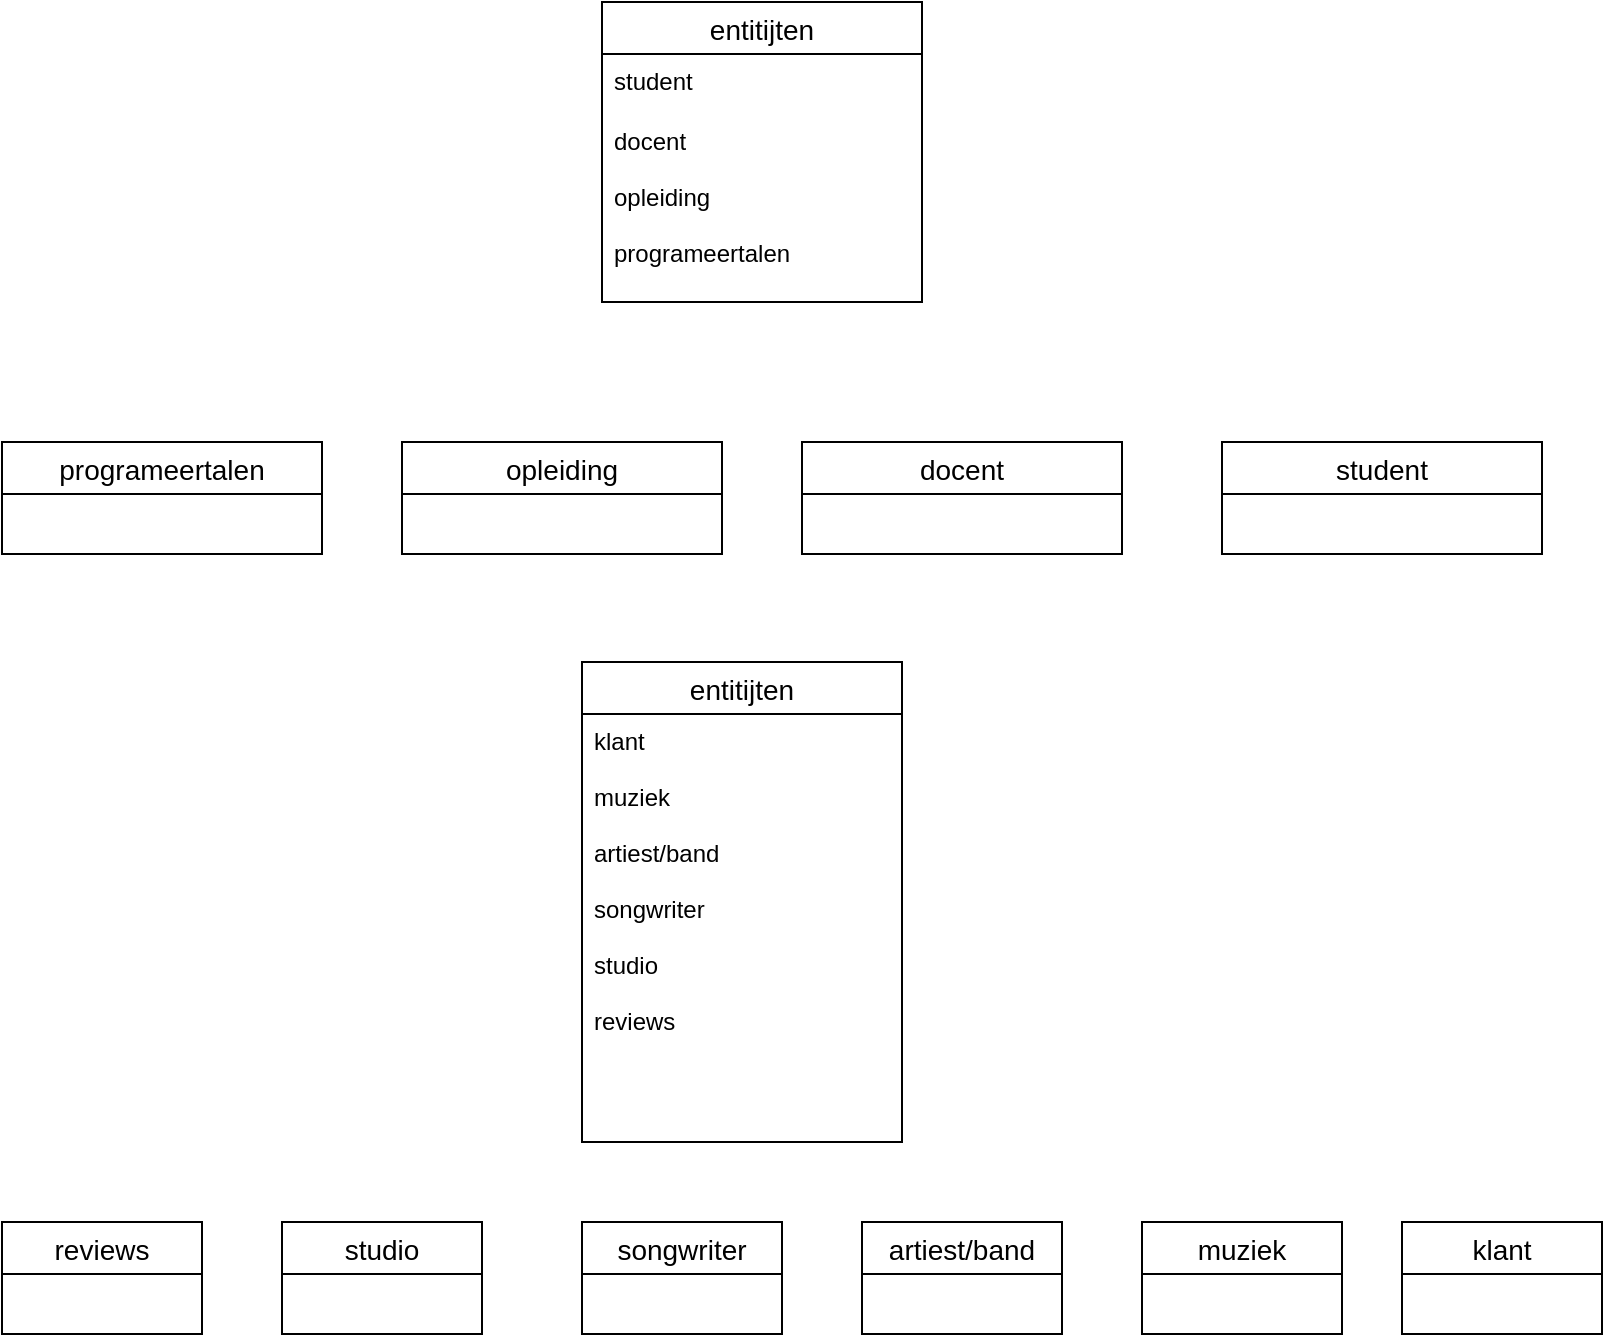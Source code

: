 <mxfile version="20.8.16" type="device"><diagram name="Page-1" id="WznfGdgVT8G9aPEJZfTo"><mxGraphModel dx="1434" dy="836" grid="1" gridSize="10" guides="1" tooltips="1" connect="1" arrows="1" fold="1" page="1" pageScale="1" pageWidth="850" pageHeight="1100" math="0" shadow="0"><root><mxCell id="0"/><mxCell id="1" parent="0"/><mxCell id="jWfr1bHtvmExh_OO1WHH-2" value="entitijten" style="swimlane;fontStyle=0;childLayout=stackLayout;horizontal=1;startSize=26;horizontalStack=0;resizeParent=1;resizeParentMax=0;resizeLast=0;collapsible=1;marginBottom=0;align=center;fontSize=14;" vertex="1" parent="1"><mxGeometry x="330" width="160" height="150" as="geometry"/></mxCell><mxCell id="jWfr1bHtvmExh_OO1WHH-3" value="student" style="text;strokeColor=none;fillColor=none;spacingLeft=4;spacingRight=4;overflow=hidden;rotatable=0;points=[[0,0.5],[1,0.5]];portConstraint=eastwest;fontSize=12;" vertex="1" parent="jWfr1bHtvmExh_OO1WHH-2"><mxGeometry y="26" width="160" height="30" as="geometry"/></mxCell><mxCell id="jWfr1bHtvmExh_OO1WHH-4" value="docent&#10;&#10;opleiding&#10;&#10;programeertalen" style="text;strokeColor=none;fillColor=none;spacingLeft=4;spacingRight=4;overflow=hidden;rotatable=0;points=[[0,0.5],[1,0.5]];portConstraint=eastwest;fontSize=12;" vertex="1" parent="jWfr1bHtvmExh_OO1WHH-2"><mxGeometry y="56" width="160" height="94" as="geometry"/></mxCell><mxCell id="jWfr1bHtvmExh_OO1WHH-6" value="student" style="swimlane;fontStyle=0;childLayout=stackLayout;horizontal=1;startSize=26;horizontalStack=0;resizeParent=1;resizeParentMax=0;resizeLast=0;collapsible=1;marginBottom=0;align=center;fontSize=14;" vertex="1" parent="1"><mxGeometry x="640" y="220" width="160" height="56" as="geometry"/></mxCell><mxCell id="jWfr1bHtvmExh_OO1WHH-10" value="docent" style="swimlane;fontStyle=0;childLayout=stackLayout;horizontal=1;startSize=26;horizontalStack=0;resizeParent=1;resizeParentMax=0;resizeLast=0;collapsible=1;marginBottom=0;align=center;fontSize=14;" vertex="1" parent="1"><mxGeometry x="430" y="220" width="160" height="56" as="geometry"/></mxCell><mxCell id="jWfr1bHtvmExh_OO1WHH-14" value="opleiding" style="swimlane;fontStyle=0;childLayout=stackLayout;horizontal=1;startSize=26;horizontalStack=0;resizeParent=1;resizeParentMax=0;resizeLast=0;collapsible=1;marginBottom=0;align=center;fontSize=14;" vertex="1" parent="1"><mxGeometry x="230" y="220" width="160" height="56" as="geometry"/></mxCell><mxCell id="jWfr1bHtvmExh_OO1WHH-18" value="programeertalen" style="swimlane;fontStyle=0;childLayout=stackLayout;horizontal=1;startSize=26;horizontalStack=0;resizeParent=1;resizeParentMax=0;resizeLast=0;collapsible=1;marginBottom=0;align=center;fontSize=14;" vertex="1" parent="1"><mxGeometry x="30" y="220" width="160" height="56" as="geometry"/></mxCell><mxCell id="jWfr1bHtvmExh_OO1WHH-22" value="entitijten" style="swimlane;fontStyle=0;childLayout=stackLayout;horizontal=1;startSize=26;horizontalStack=0;resizeParent=1;resizeParentMax=0;resizeLast=0;collapsible=1;marginBottom=0;align=center;fontSize=14;" vertex="1" parent="1"><mxGeometry x="320" y="330" width="160" height="240" as="geometry"/></mxCell><mxCell id="jWfr1bHtvmExh_OO1WHH-24" value="klant&#10;&#10;muziek &#10;&#10;artiest/band &#10;&#10;songwriter&#10;&#10;studio&#10;&#10;reviews&#10;" style="text;strokeColor=none;fillColor=none;spacingLeft=4;spacingRight=4;overflow=hidden;rotatable=0;points=[[0,0.5],[1,0.5]];portConstraint=eastwest;fontSize=12;" vertex="1" parent="jWfr1bHtvmExh_OO1WHH-22"><mxGeometry y="26" width="160" height="214" as="geometry"/></mxCell><mxCell id="jWfr1bHtvmExh_OO1WHH-26" value="klant" style="swimlane;fontStyle=0;childLayout=stackLayout;horizontal=1;startSize=26;horizontalStack=0;resizeParent=1;resizeParentMax=0;resizeLast=0;collapsible=1;marginBottom=0;align=center;fontSize=14;" vertex="1" parent="1"><mxGeometry x="730" y="610" width="100" height="56" as="geometry"/></mxCell><mxCell id="jWfr1bHtvmExh_OO1WHH-27" value="muziek" style="swimlane;fontStyle=0;childLayout=stackLayout;horizontal=1;startSize=26;horizontalStack=0;resizeParent=1;resizeParentMax=0;resizeLast=0;collapsible=1;marginBottom=0;align=center;fontSize=14;" vertex="1" parent="1"><mxGeometry x="600" y="610" width="100" height="56" as="geometry"/></mxCell><mxCell id="jWfr1bHtvmExh_OO1WHH-28" value="artiest/band" style="swimlane;fontStyle=0;childLayout=stackLayout;horizontal=1;startSize=26;horizontalStack=0;resizeParent=1;resizeParentMax=0;resizeLast=0;collapsible=1;marginBottom=0;align=center;fontSize=14;" vertex="1" parent="1"><mxGeometry x="460" y="610" width="100" height="56" as="geometry"/></mxCell><mxCell id="jWfr1bHtvmExh_OO1WHH-29" value="songwriter" style="swimlane;fontStyle=0;childLayout=stackLayout;horizontal=1;startSize=26;horizontalStack=0;resizeParent=1;resizeParentMax=0;resizeLast=0;collapsible=1;marginBottom=0;align=center;fontSize=14;" vertex="1" parent="1"><mxGeometry x="320" y="610" width="100" height="56" as="geometry"/></mxCell><mxCell id="jWfr1bHtvmExh_OO1WHH-30" value="studio" style="swimlane;fontStyle=0;childLayout=stackLayout;horizontal=1;startSize=26;horizontalStack=0;resizeParent=1;resizeParentMax=0;resizeLast=0;collapsible=1;marginBottom=0;align=center;fontSize=14;" vertex="1" parent="1"><mxGeometry x="170" y="610" width="100" height="56" as="geometry"/></mxCell><mxCell id="jWfr1bHtvmExh_OO1WHH-31" value="reviews" style="swimlane;fontStyle=0;childLayout=stackLayout;horizontal=1;startSize=26;horizontalStack=0;resizeParent=1;resizeParentMax=0;resizeLast=0;collapsible=1;marginBottom=0;align=center;fontSize=14;" vertex="1" parent="1"><mxGeometry x="30" y="610" width="100" height="56" as="geometry"/></mxCell></root></mxGraphModel></diagram></mxfile>